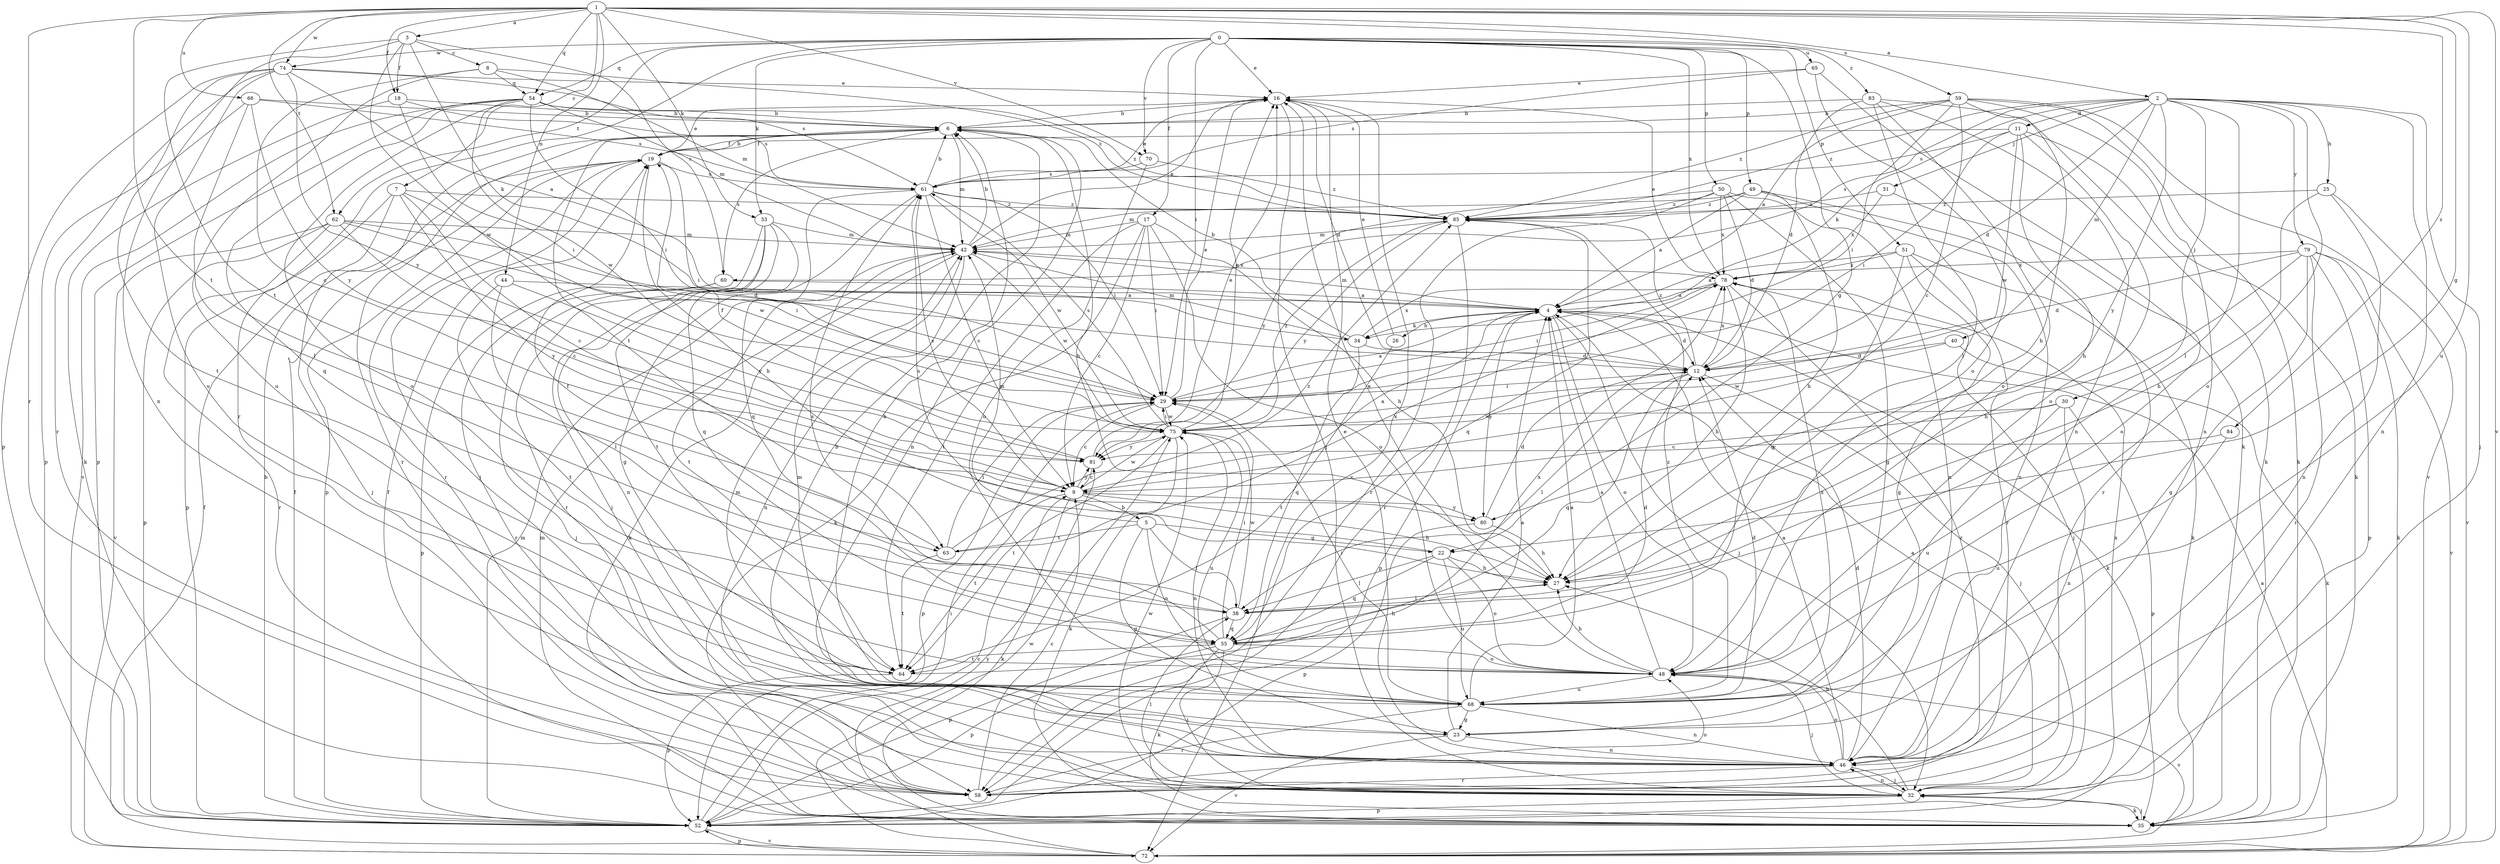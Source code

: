 strict digraph  {
0;
1;
2;
3;
4;
5;
6;
7;
8;
9;
11;
12;
16;
17;
18;
19;
22;
23;
25;
26;
27;
29;
30;
31;
32;
33;
34;
35;
38;
40;
42;
44;
46;
48;
49;
50;
51;
52;
54;
55;
58;
59;
60;
61;
62;
63;
64;
65;
66;
68;
70;
72;
74;
75;
78;
79;
80;
81;
83;
84;
85;
0 -> 16  [label=e];
0 -> 17  [label=f];
0 -> 22  [label=g];
0 -> 29  [label=i];
0 -> 33  [label=k];
0 -> 49  [label=p];
0 -> 50  [label=p];
0 -> 51  [label=p];
0 -> 54  [label=q];
0 -> 58  [label=r];
0 -> 62  [label=t];
0 -> 65  [label=u];
0 -> 70  [label=v];
0 -> 74  [label=w];
0 -> 78  [label=x];
0 -> 83  [label=z];
1 -> 2  [label=a];
1 -> 3  [label=a];
1 -> 7  [label=c];
1 -> 18  [label=f];
1 -> 22  [label=g];
1 -> 33  [label=k];
1 -> 44  [label=n];
1 -> 54  [label=q];
1 -> 58  [label=r];
1 -> 59  [label=s];
1 -> 62  [label=t];
1 -> 63  [label=t];
1 -> 66  [label=u];
1 -> 68  [label=u];
1 -> 70  [label=v];
1 -> 72  [label=v];
1 -> 74  [label=w];
1 -> 84  [label=z];
2 -> 11  [label=d];
2 -> 12  [label=d];
2 -> 25  [label=h];
2 -> 30  [label=j];
2 -> 31  [label=j];
2 -> 32  [label=j];
2 -> 34  [label=k];
2 -> 38  [label=l];
2 -> 40  [label=m];
2 -> 46  [label=n];
2 -> 48  [label=o];
2 -> 60  [label=s];
2 -> 79  [label=y];
2 -> 80  [label=y];
2 -> 85  [label=z];
3 -> 8  [label=c];
3 -> 18  [label=f];
3 -> 34  [label=k];
3 -> 46  [label=n];
3 -> 60  [label=s];
3 -> 63  [label=t];
3 -> 75  [label=w];
4 -> 12  [label=d];
4 -> 26  [label=h];
4 -> 32  [label=j];
4 -> 34  [label=k];
4 -> 35  [label=k];
4 -> 42  [label=m];
4 -> 48  [label=o];
4 -> 52  [label=p];
4 -> 80  [label=y];
5 -> 22  [label=g];
5 -> 23  [label=g];
5 -> 38  [label=l];
5 -> 42  [label=m];
5 -> 48  [label=o];
5 -> 63  [label=t];
6 -> 19  [label=f];
6 -> 27  [label=h];
6 -> 42  [label=m];
6 -> 46  [label=n];
6 -> 58  [label=r];
6 -> 60  [label=s];
6 -> 63  [label=t];
7 -> 9  [label=c];
7 -> 32  [label=j];
7 -> 52  [label=p];
7 -> 75  [label=w];
7 -> 80  [label=y];
7 -> 85  [label=z];
8 -> 9  [label=c];
8 -> 42  [label=m];
8 -> 54  [label=q];
8 -> 68  [label=u];
8 -> 85  [label=z];
9 -> 4  [label=a];
9 -> 5  [label=b];
9 -> 27  [label=h];
9 -> 35  [label=k];
9 -> 61  [label=s];
9 -> 64  [label=t];
9 -> 75  [label=w];
9 -> 80  [label=y];
9 -> 81  [label=y];
11 -> 19  [label=f];
11 -> 27  [label=h];
11 -> 29  [label=i];
11 -> 35  [label=k];
11 -> 48  [label=o];
11 -> 61  [label=s];
11 -> 75  [label=w];
12 -> 29  [label=i];
12 -> 32  [label=j];
12 -> 38  [label=l];
12 -> 55  [label=q];
12 -> 78  [label=x];
12 -> 85  [label=z];
16 -> 6  [label=b];
16 -> 12  [label=d];
16 -> 32  [label=j];
16 -> 72  [label=v];
17 -> 9  [label=c];
17 -> 27  [label=h];
17 -> 29  [label=i];
17 -> 35  [label=k];
17 -> 42  [label=m];
17 -> 48  [label=o];
17 -> 64  [label=t];
18 -> 6  [label=b];
18 -> 29  [label=i];
18 -> 35  [label=k];
18 -> 61  [label=s];
19 -> 6  [label=b];
19 -> 16  [label=e];
19 -> 27  [label=h];
19 -> 29  [label=i];
19 -> 32  [label=j];
19 -> 52  [label=p];
19 -> 58  [label=r];
19 -> 61  [label=s];
22 -> 27  [label=h];
22 -> 38  [label=l];
22 -> 48  [label=o];
22 -> 55  [label=q];
22 -> 61  [label=s];
22 -> 68  [label=u];
23 -> 4  [label=a];
23 -> 42  [label=m];
23 -> 46  [label=n];
23 -> 72  [label=v];
25 -> 27  [label=h];
25 -> 46  [label=n];
25 -> 72  [label=v];
25 -> 85  [label=z];
26 -> 16  [label=e];
26 -> 64  [label=t];
27 -> 38  [label=l];
29 -> 4  [label=a];
29 -> 9  [label=c];
29 -> 16  [label=e];
29 -> 52  [label=p];
29 -> 75  [label=w];
30 -> 9  [label=c];
30 -> 46  [label=n];
30 -> 52  [label=p];
30 -> 68  [label=u];
30 -> 75  [label=w];
31 -> 48  [label=o];
31 -> 78  [label=x];
31 -> 85  [label=z];
32 -> 4  [label=a];
32 -> 27  [label=h];
32 -> 35  [label=k];
32 -> 38  [label=l];
32 -> 46  [label=n];
32 -> 52  [label=p];
32 -> 75  [label=w];
32 -> 78  [label=x];
33 -> 32  [label=j];
33 -> 42  [label=m];
33 -> 46  [label=n];
33 -> 55  [label=q];
33 -> 58  [label=r];
33 -> 64  [label=t];
34 -> 6  [label=b];
34 -> 12  [label=d];
34 -> 42  [label=m];
34 -> 55  [label=q];
34 -> 78  [label=x];
35 -> 19  [label=f];
35 -> 32  [label=j];
35 -> 42  [label=m];
38 -> 19  [label=f];
38 -> 52  [label=p];
38 -> 55  [label=q];
38 -> 75  [label=w];
40 -> 12  [label=d];
40 -> 35  [label=k];
40 -> 75  [label=w];
42 -> 6  [label=b];
42 -> 16  [label=e];
42 -> 35  [label=k];
42 -> 46  [label=n];
42 -> 64  [label=t];
42 -> 75  [label=w];
42 -> 78  [label=x];
44 -> 4  [label=a];
44 -> 38  [label=l];
44 -> 64  [label=t];
44 -> 81  [label=y];
46 -> 4  [label=a];
46 -> 6  [label=b];
46 -> 12  [label=d];
46 -> 16  [label=e];
46 -> 32  [label=j];
46 -> 48  [label=o];
46 -> 58  [label=r];
48 -> 4  [label=a];
48 -> 16  [label=e];
48 -> 27  [label=h];
48 -> 32  [label=j];
48 -> 68  [label=u];
48 -> 72  [label=v];
49 -> 4  [label=a];
49 -> 27  [label=h];
49 -> 42  [label=m];
49 -> 46  [label=n];
49 -> 58  [label=r];
49 -> 85  [label=z];
50 -> 12  [label=d];
50 -> 23  [label=g];
50 -> 46  [label=n];
50 -> 58  [label=r];
50 -> 78  [label=x];
50 -> 81  [label=y];
50 -> 85  [label=z];
51 -> 4  [label=a];
51 -> 23  [label=g];
51 -> 35  [label=k];
51 -> 55  [label=q];
51 -> 58  [label=r];
51 -> 78  [label=x];
52 -> 6  [label=b];
52 -> 9  [label=c];
52 -> 19  [label=f];
52 -> 29  [label=i];
52 -> 42  [label=m];
52 -> 72  [label=v];
54 -> 6  [label=b];
54 -> 29  [label=i];
54 -> 42  [label=m];
54 -> 48  [label=o];
54 -> 52  [label=p];
54 -> 55  [label=q];
54 -> 72  [label=v];
54 -> 75  [label=w];
54 -> 85  [label=z];
55 -> 12  [label=d];
55 -> 27  [label=h];
55 -> 29  [label=i];
55 -> 32  [label=j];
55 -> 35  [label=k];
55 -> 48  [label=o];
55 -> 52  [label=p];
55 -> 61  [label=s];
55 -> 64  [label=t];
58 -> 9  [label=c];
58 -> 48  [label=o];
59 -> 4  [label=a];
59 -> 6  [label=b];
59 -> 9  [label=c];
59 -> 27  [label=h];
59 -> 29  [label=i];
59 -> 35  [label=k];
59 -> 46  [label=n];
59 -> 72  [label=v];
59 -> 85  [label=z];
60 -> 4  [label=a];
60 -> 32  [label=j];
60 -> 52  [label=p];
60 -> 58  [label=r];
61 -> 6  [label=b];
61 -> 9  [label=c];
61 -> 16  [label=e];
61 -> 23  [label=g];
61 -> 29  [label=i];
61 -> 55  [label=q];
61 -> 75  [label=w];
61 -> 85  [label=z];
62 -> 9  [label=c];
62 -> 12  [label=d];
62 -> 29  [label=i];
62 -> 42  [label=m];
62 -> 52  [label=p];
62 -> 58  [label=r];
62 -> 72  [label=v];
63 -> 29  [label=i];
63 -> 64  [label=t];
63 -> 78  [label=x];
63 -> 85  [label=z];
64 -> 52  [label=p];
64 -> 78  [label=x];
65 -> 16  [label=e];
65 -> 35  [label=k];
65 -> 48  [label=o];
65 -> 61  [label=s];
66 -> 6  [label=b];
66 -> 38  [label=l];
66 -> 52  [label=p];
66 -> 61  [label=s];
66 -> 81  [label=y];
68 -> 4  [label=a];
68 -> 6  [label=b];
68 -> 12  [label=d];
68 -> 23  [label=g];
68 -> 29  [label=i];
68 -> 42  [label=m];
68 -> 46  [label=n];
68 -> 58  [label=r];
68 -> 78  [label=x];
68 -> 85  [label=z];
70 -> 48  [label=o];
70 -> 61  [label=s];
70 -> 85  [label=z];
72 -> 4  [label=a];
72 -> 19  [label=f];
72 -> 52  [label=p];
72 -> 75  [label=w];
72 -> 81  [label=y];
74 -> 4  [label=a];
74 -> 16  [label=e];
74 -> 52  [label=p];
74 -> 58  [label=r];
74 -> 61  [label=s];
74 -> 64  [label=t];
74 -> 68  [label=u];
74 -> 81  [label=y];
75 -> 16  [label=e];
75 -> 29  [label=i];
75 -> 35  [label=k];
75 -> 46  [label=n];
75 -> 61  [label=s];
75 -> 64  [label=t];
75 -> 68  [label=u];
75 -> 81  [label=y];
75 -> 85  [label=z];
78 -> 4  [label=a];
78 -> 16  [label=e];
78 -> 27  [label=h];
78 -> 29  [label=i];
78 -> 32  [label=j];
78 -> 58  [label=r];
79 -> 12  [label=d];
79 -> 23  [label=g];
79 -> 27  [label=h];
79 -> 35  [label=k];
79 -> 52  [label=p];
79 -> 58  [label=r];
79 -> 72  [label=v];
79 -> 78  [label=x];
80 -> 12  [label=d];
80 -> 27  [label=h];
80 -> 52  [label=p];
81 -> 9  [label=c];
81 -> 16  [label=e];
81 -> 19  [label=f];
83 -> 6  [label=b];
83 -> 12  [label=d];
83 -> 35  [label=k];
83 -> 38  [label=l];
83 -> 46  [label=n];
83 -> 48  [label=o];
84 -> 68  [label=u];
84 -> 81  [label=y];
85 -> 42  [label=m];
85 -> 55  [label=q];
85 -> 58  [label=r];
85 -> 81  [label=y];
}
